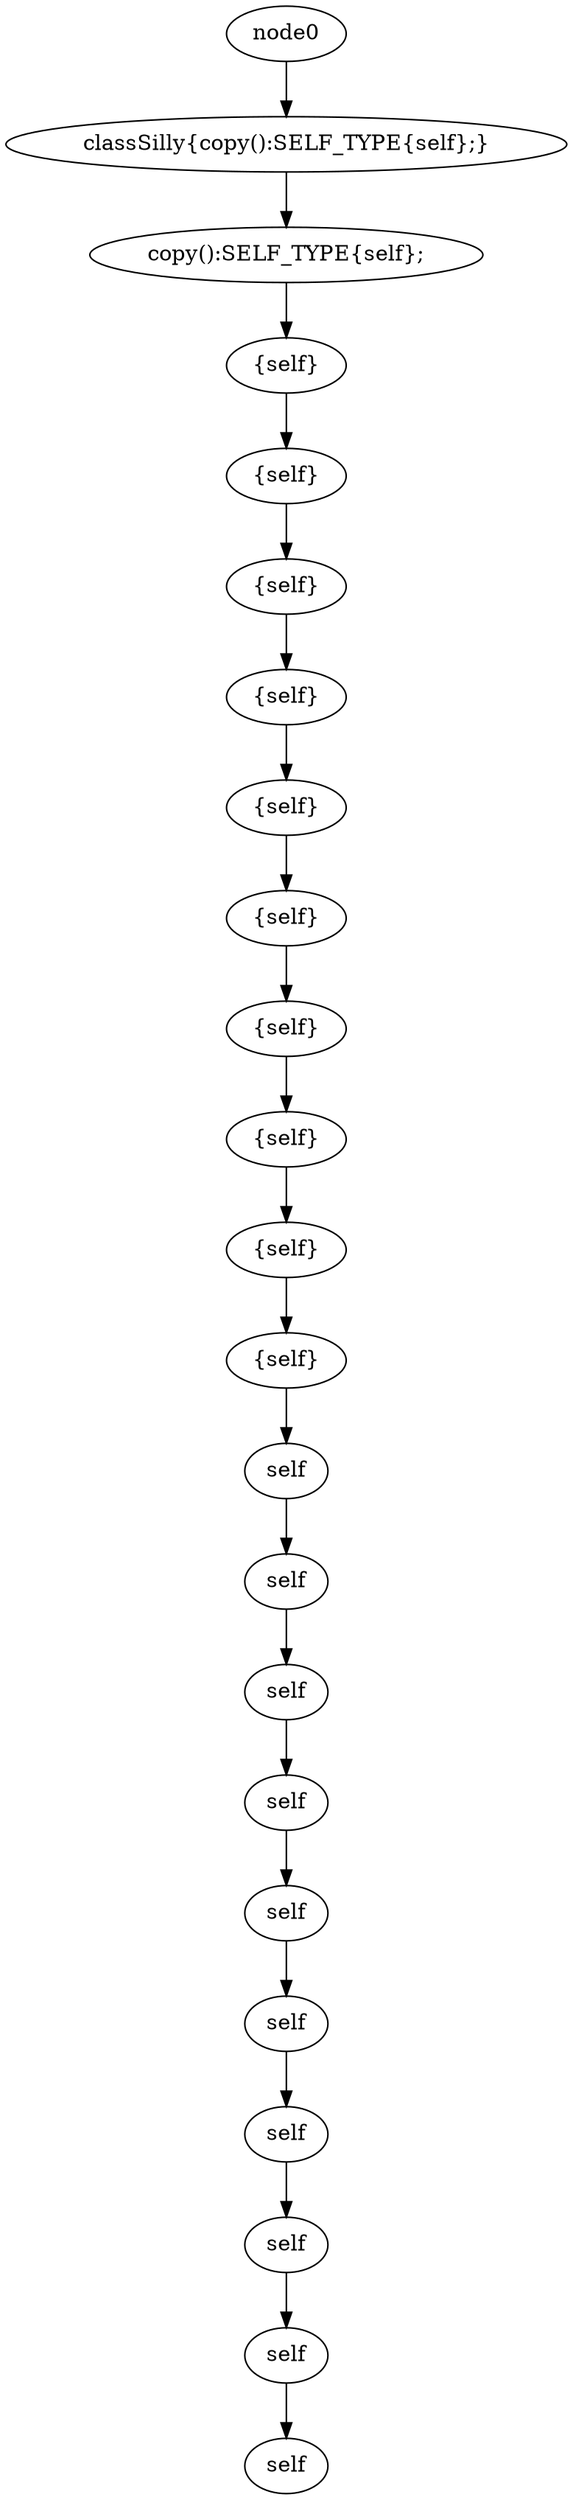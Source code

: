 digraph AST {
  node1 [label="classSilly{copy():SELF_TYPE{self};}"];
  node0 -> node1;
  node2 [label="copy():SELF_TYPE{self};"];
  node1 -> node2;
  node3 [label="{self}"];
  node2 -> node3;
  node4 [label="{self}"];
  node3 -> node4;
  node5 [label="{self}"];
  node4 -> node5;
  node6 [label="{self}"];
  node5 -> node6;
  node7 [label="{self}"];
  node6 -> node7;
  node8 [label="{self}"];
  node7 -> node8;
  node9 [label="{self}"];
  node8 -> node9;
  node10 [label="{self}"];
  node9 -> node10;
  node11 [label="{self}"];
  node10 -> node11;
  node12 [label="{self}"];
  node11 -> node12;
  node13 [label="self"];
  node12 -> node13;
  node14 [label="self"];
  node13 -> node14;
  node15 [label="self"];
  node14 -> node15;
  node16 [label="self"];
  node15 -> node16;
  node17 [label="self"];
  node16 -> node17;
  node18 [label="self"];
  node17 -> node18;
  node19 [label="self"];
  node18 -> node19;
  node20 [label="self"];
  node19 -> node20;
  node21 [label="self"];
  node20 -> node21;
  node22 [label="self"];
  node21 -> node22;
}

